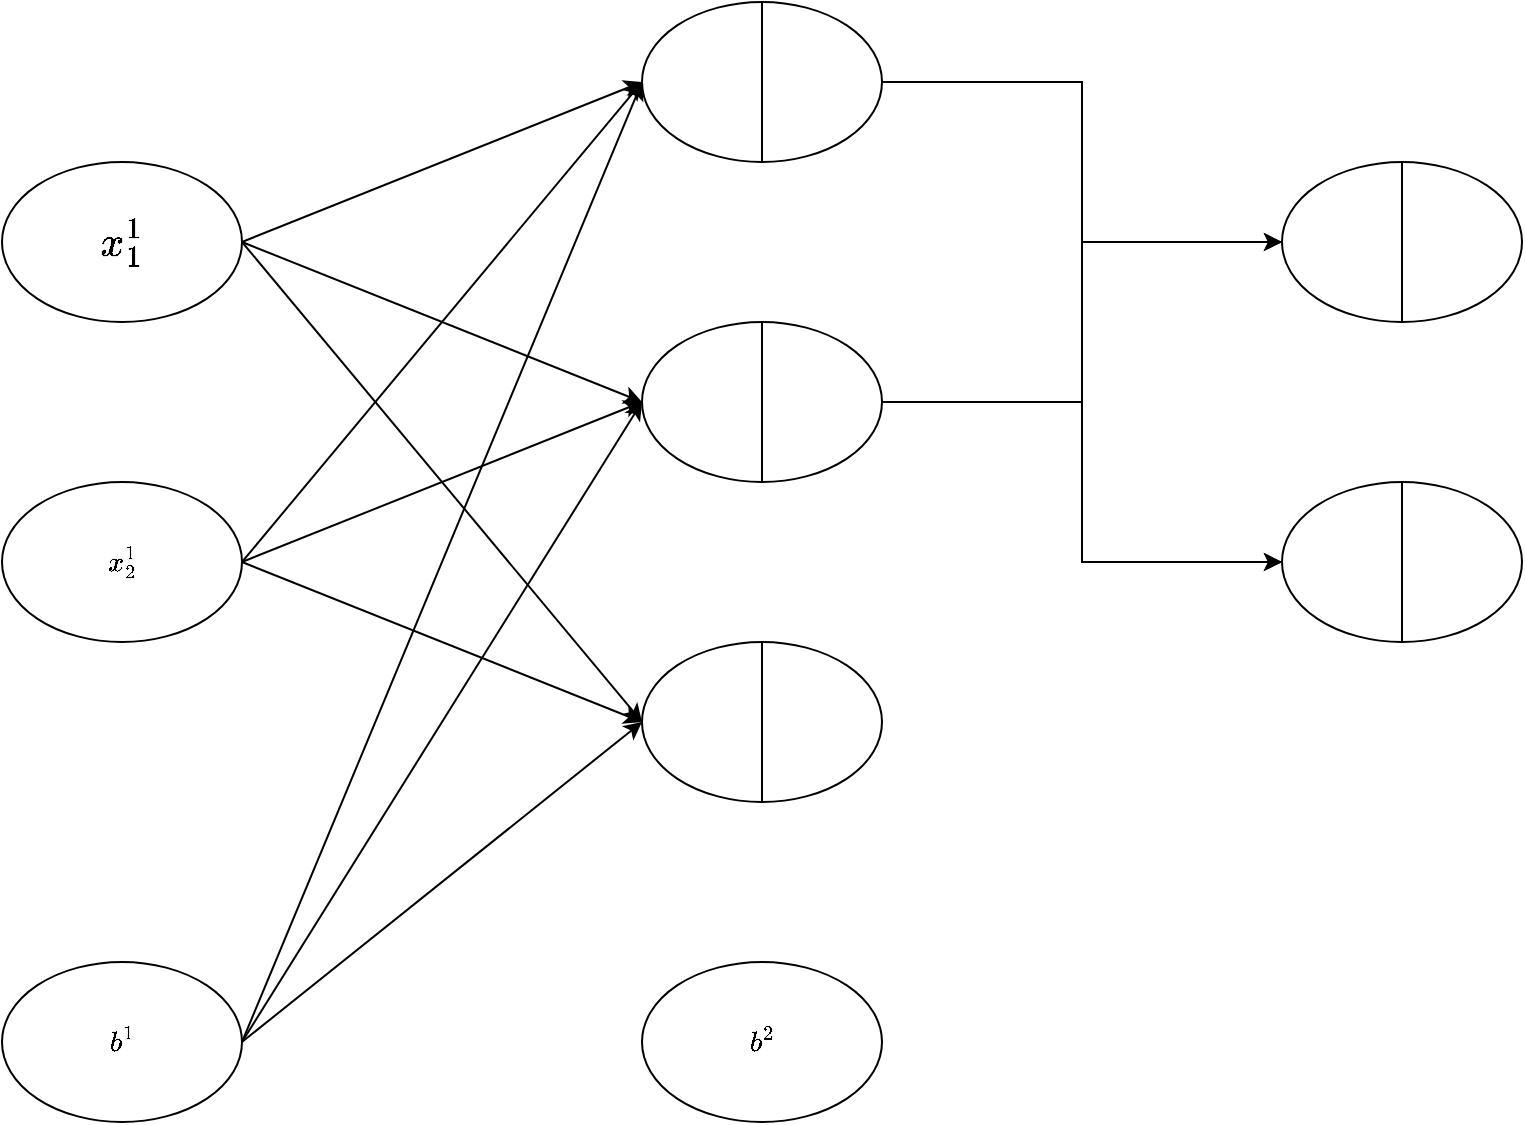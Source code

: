 <mxfile version="24.8.3">
  <diagram name="第 1 页" id="Ngn38vlfGIJVapEfCcMY">
    <mxGraphModel dx="2066" dy="1141" grid="1" gridSize="10" guides="1" tooltips="1" connect="1" arrows="1" fold="1" page="1" pageScale="1" pageWidth="2400" pageHeight="2400" math="1" shadow="0">
      <root>
        <mxCell id="0" />
        <mxCell id="1" parent="0" />
        <mxCell id="GXjnVmRRi3_lvmigwqmh-82" style="rounded=0;orthogonalLoop=1;jettySize=auto;html=1;exitX=1;exitY=0.5;exitDx=0;exitDy=0;entryX=0;entryY=0.5;entryDx=0;entryDy=0;" edge="1" parent="1" source="GXjnVmRRi3_lvmigwqmh-2" target="GXjnVmRRi3_lvmigwqmh-6">
          <mxGeometry relative="1" as="geometry">
            <mxPoint x="440" y="160" as="targetPoint" />
          </mxGeometry>
        </mxCell>
        <mxCell id="GXjnVmRRi3_lvmigwqmh-83" style="rounded=0;orthogonalLoop=1;jettySize=auto;html=1;exitX=1;exitY=0.5;exitDx=0;exitDy=0;entryX=0;entryY=0.5;entryDx=0;entryDy=0;" edge="1" parent="1" source="GXjnVmRRi3_lvmigwqmh-2" target="GXjnVmRRi3_lvmigwqmh-71">
          <mxGeometry relative="1" as="geometry" />
        </mxCell>
        <mxCell id="GXjnVmRRi3_lvmigwqmh-84" style="rounded=0;orthogonalLoop=1;jettySize=auto;html=1;entryX=0;entryY=0.5;entryDx=0;entryDy=0;exitX=1;exitY=0.5;exitDx=0;exitDy=0;" edge="1" parent="1" source="GXjnVmRRi3_lvmigwqmh-2" target="GXjnVmRRi3_lvmigwqmh-74">
          <mxGeometry relative="1" as="geometry">
            <mxPoint x="251" y="274" as="sourcePoint" />
          </mxGeometry>
        </mxCell>
        <mxCell id="GXjnVmRRi3_lvmigwqmh-2" value="&lt;font style=&quot;font-size: 18px;&quot;&gt;`x_{1}^{1}`&lt;/font&gt;" style="ellipse;whiteSpace=wrap;html=1;" vertex="1" parent="1">
          <mxGeometry x="120" y="200" width="120" height="80" as="geometry" />
        </mxCell>
        <mxCell id="GXjnVmRRi3_lvmigwqmh-85" style="rounded=0;orthogonalLoop=1;jettySize=auto;html=1;exitX=1;exitY=0.5;exitDx=0;exitDy=0;entryX=0;entryY=0.5;entryDx=0;entryDy=0;" edge="1" parent="1" source="GXjnVmRRi3_lvmigwqmh-4" target="GXjnVmRRi3_lvmigwqmh-6">
          <mxGeometry relative="1" as="geometry" />
        </mxCell>
        <mxCell id="GXjnVmRRi3_lvmigwqmh-86" style="rounded=0;orthogonalLoop=1;jettySize=auto;html=1;entryX=0;entryY=0.5;entryDx=0;entryDy=0;exitX=1;exitY=0.5;exitDx=0;exitDy=0;" edge="1" parent="1" source="GXjnVmRRi3_lvmigwqmh-4" target="GXjnVmRRi3_lvmigwqmh-71">
          <mxGeometry relative="1" as="geometry" />
        </mxCell>
        <mxCell id="GXjnVmRRi3_lvmigwqmh-87" style="rounded=0;orthogonalLoop=1;jettySize=auto;html=1;entryX=0;entryY=0.5;entryDx=0;entryDy=0;exitX=1;exitY=0.5;exitDx=0;exitDy=0;" edge="1" parent="1" source="GXjnVmRRi3_lvmigwqmh-4" target="GXjnVmRRi3_lvmigwqmh-74">
          <mxGeometry relative="1" as="geometry" />
        </mxCell>
        <mxCell id="GXjnVmRRi3_lvmigwqmh-4" value="`x_{2}^{1}`" style="ellipse;whiteSpace=wrap;html=1;" vertex="1" parent="1">
          <mxGeometry x="120" y="360" width="120" height="80" as="geometry" />
        </mxCell>
        <mxCell id="GXjnVmRRi3_lvmigwqmh-88" style="rounded=0;orthogonalLoop=1;jettySize=auto;html=1;entryX=0;entryY=0.5;entryDx=0;entryDy=0;exitX=1;exitY=0.5;exitDx=0;exitDy=0;" edge="1" parent="1" source="GXjnVmRRi3_lvmigwqmh-5" target="GXjnVmRRi3_lvmigwqmh-6">
          <mxGeometry relative="1" as="geometry" />
        </mxCell>
        <mxCell id="GXjnVmRRi3_lvmigwqmh-89" style="rounded=0;orthogonalLoop=1;jettySize=auto;html=1;entryX=0;entryY=0.5;entryDx=0;entryDy=0;exitX=1;exitY=0.5;exitDx=0;exitDy=0;" edge="1" parent="1" source="GXjnVmRRi3_lvmigwqmh-5" target="GXjnVmRRi3_lvmigwqmh-71">
          <mxGeometry relative="1" as="geometry" />
        </mxCell>
        <mxCell id="GXjnVmRRi3_lvmigwqmh-90" style="rounded=0;orthogonalLoop=1;jettySize=auto;html=1;entryX=0;entryY=0.5;entryDx=0;entryDy=0;exitX=1;exitY=0.5;exitDx=0;exitDy=0;" edge="1" parent="1" source="GXjnVmRRi3_lvmigwqmh-5" target="GXjnVmRRi3_lvmigwqmh-74">
          <mxGeometry relative="1" as="geometry" />
        </mxCell>
        <mxCell id="GXjnVmRRi3_lvmigwqmh-5" value="`b^{1}`" style="ellipse;whiteSpace=wrap;html=1;" vertex="1" parent="1">
          <mxGeometry x="120" y="600" width="120" height="80" as="geometry" />
        </mxCell>
        <mxCell id="GXjnVmRRi3_lvmigwqmh-12" value="" style="group" vertex="1" connectable="0" parent="1">
          <mxGeometry x="440" y="120" width="120" height="80" as="geometry" />
        </mxCell>
        <mxCell id="GXjnVmRRi3_lvmigwqmh-6" value="" style="ellipse;whiteSpace=wrap;html=1;" vertex="1" parent="GXjnVmRRi3_lvmigwqmh-12">
          <mxGeometry width="120" height="80" as="geometry" />
        </mxCell>
        <mxCell id="GXjnVmRRi3_lvmigwqmh-11" value="" style="endArrow=none;html=1;rounded=0;entryX=0.5;entryY=0;entryDx=0;entryDy=0;exitX=0.5;exitY=1;exitDx=0;exitDy=0;" edge="1" parent="GXjnVmRRi3_lvmigwqmh-12" source="GXjnVmRRi3_lvmigwqmh-6" target="GXjnVmRRi3_lvmigwqmh-6">
          <mxGeometry width="50" height="50" relative="1" as="geometry">
            <mxPoint x="480" y="510" as="sourcePoint" />
            <mxPoint x="250" y="600" as="targetPoint" />
          </mxGeometry>
        </mxCell>
        <mxCell id="GXjnVmRRi3_lvmigwqmh-19" value="`b^{2}`" style="ellipse;whiteSpace=wrap;html=1;" vertex="1" parent="1">
          <mxGeometry x="440" y="600" width="120" height="80" as="geometry" />
        </mxCell>
        <mxCell id="GXjnVmRRi3_lvmigwqmh-70" value="" style="group" vertex="1" connectable="0" parent="1">
          <mxGeometry x="440" y="280" width="120" height="80" as="geometry" />
        </mxCell>
        <mxCell id="GXjnVmRRi3_lvmigwqmh-71" value="" style="ellipse;whiteSpace=wrap;html=1;" vertex="1" parent="GXjnVmRRi3_lvmigwqmh-70">
          <mxGeometry width="120" height="80" as="geometry" />
        </mxCell>
        <mxCell id="GXjnVmRRi3_lvmigwqmh-72" value="" style="endArrow=none;html=1;rounded=0;entryX=0.5;entryY=0;entryDx=0;entryDy=0;exitX=0.5;exitY=1;exitDx=0;exitDy=0;" edge="1" parent="GXjnVmRRi3_lvmigwqmh-70" source="GXjnVmRRi3_lvmigwqmh-71" target="GXjnVmRRi3_lvmigwqmh-71">
          <mxGeometry width="50" height="50" relative="1" as="geometry">
            <mxPoint x="480" y="510" as="sourcePoint" />
            <mxPoint x="250" y="600" as="targetPoint" />
          </mxGeometry>
        </mxCell>
        <mxCell id="GXjnVmRRi3_lvmigwqmh-73" value="" style="group" vertex="1" connectable="0" parent="1">
          <mxGeometry x="440" y="440" width="120" height="80" as="geometry" />
        </mxCell>
        <mxCell id="GXjnVmRRi3_lvmigwqmh-74" value="" style="ellipse;whiteSpace=wrap;html=1;" vertex="1" parent="GXjnVmRRi3_lvmigwqmh-73">
          <mxGeometry width="120" height="80" as="geometry" />
        </mxCell>
        <mxCell id="GXjnVmRRi3_lvmigwqmh-75" value="" style="endArrow=none;html=1;rounded=0;entryX=0.5;entryY=0;entryDx=0;entryDy=0;exitX=0.5;exitY=1;exitDx=0;exitDy=0;" edge="1" parent="GXjnVmRRi3_lvmigwqmh-73" source="GXjnVmRRi3_lvmigwqmh-74" target="GXjnVmRRi3_lvmigwqmh-74">
          <mxGeometry width="50" height="50" relative="1" as="geometry">
            <mxPoint x="480" y="510" as="sourcePoint" />
            <mxPoint x="250" y="600" as="targetPoint" />
          </mxGeometry>
        </mxCell>
        <mxCell id="GXjnVmRRi3_lvmigwqmh-76" value="" style="group" vertex="1" connectable="0" parent="1">
          <mxGeometry x="760" y="200" width="120" height="80" as="geometry" />
        </mxCell>
        <mxCell id="GXjnVmRRi3_lvmigwqmh-77" value="" style="ellipse;whiteSpace=wrap;html=1;" vertex="1" parent="GXjnVmRRi3_lvmigwqmh-76">
          <mxGeometry width="120" height="80" as="geometry" />
        </mxCell>
        <mxCell id="GXjnVmRRi3_lvmigwqmh-78" value="" style="endArrow=none;html=1;rounded=0;entryX=0.5;entryY=0;entryDx=0;entryDy=0;exitX=0.5;exitY=1;exitDx=0;exitDy=0;" edge="1" parent="GXjnVmRRi3_lvmigwqmh-76" source="GXjnVmRRi3_lvmigwqmh-77" target="GXjnVmRRi3_lvmigwqmh-77">
          <mxGeometry width="50" height="50" relative="1" as="geometry">
            <mxPoint x="480" y="510" as="sourcePoint" />
            <mxPoint x="250" y="600" as="targetPoint" />
          </mxGeometry>
        </mxCell>
        <mxCell id="GXjnVmRRi3_lvmigwqmh-79" value="" style="group" vertex="1" connectable="0" parent="1">
          <mxGeometry x="760" y="360" width="120" height="80" as="geometry" />
        </mxCell>
        <mxCell id="GXjnVmRRi3_lvmigwqmh-80" value="" style="ellipse;whiteSpace=wrap;html=1;" vertex="1" parent="GXjnVmRRi3_lvmigwqmh-79">
          <mxGeometry width="120" height="80" as="geometry" />
        </mxCell>
        <mxCell id="GXjnVmRRi3_lvmigwqmh-81" value="" style="endArrow=none;html=1;rounded=0;entryX=0.5;entryY=0;entryDx=0;entryDy=0;exitX=0.5;exitY=1;exitDx=0;exitDy=0;" edge="1" parent="GXjnVmRRi3_lvmigwqmh-79" source="GXjnVmRRi3_lvmigwqmh-80" target="GXjnVmRRi3_lvmigwqmh-80">
          <mxGeometry width="50" height="50" relative="1" as="geometry">
            <mxPoint x="480" y="510" as="sourcePoint" />
            <mxPoint x="250" y="600" as="targetPoint" />
          </mxGeometry>
        </mxCell>
        <mxCell id="GXjnVmRRi3_lvmigwqmh-91" style="edgeStyle=orthogonalEdgeStyle;rounded=0;orthogonalLoop=1;jettySize=auto;html=1;exitX=1;exitY=0.5;exitDx=0;exitDy=0;" edge="1" parent="1" source="GXjnVmRRi3_lvmigwqmh-6" target="GXjnVmRRi3_lvmigwqmh-77">
          <mxGeometry relative="1" as="geometry" />
        </mxCell>
        <mxCell id="GXjnVmRRi3_lvmigwqmh-93" style="edgeStyle=orthogonalEdgeStyle;rounded=0;orthogonalLoop=1;jettySize=auto;html=1;entryX=0;entryY=0.5;entryDx=0;entryDy=0;" edge="1" parent="1" source="GXjnVmRRi3_lvmigwqmh-71" target="GXjnVmRRi3_lvmigwqmh-77">
          <mxGeometry relative="1" as="geometry" />
        </mxCell>
        <mxCell id="GXjnVmRRi3_lvmigwqmh-94" style="edgeStyle=orthogonalEdgeStyle;rounded=0;orthogonalLoop=1;jettySize=auto;html=1;entryX=0;entryY=0.5;entryDx=0;entryDy=0;" edge="1" parent="1" source="GXjnVmRRi3_lvmigwqmh-71" target="GXjnVmRRi3_lvmigwqmh-80">
          <mxGeometry relative="1" as="geometry" />
        </mxCell>
        <mxCell id="GXjnVmRRi3_lvmigwqmh-95" style="edgeStyle=orthogonalEdgeStyle;rounded=0;orthogonalLoop=1;jettySize=auto;html=1;entryX=0;entryY=0.5;entryDx=0;entryDy=0;" edge="1" parent="1" source="GXjnVmRRi3_lvmigwqmh-6" target="GXjnVmRRi3_lvmigwqmh-80">
          <mxGeometry relative="1" as="geometry" />
        </mxCell>
      </root>
    </mxGraphModel>
  </diagram>
</mxfile>
